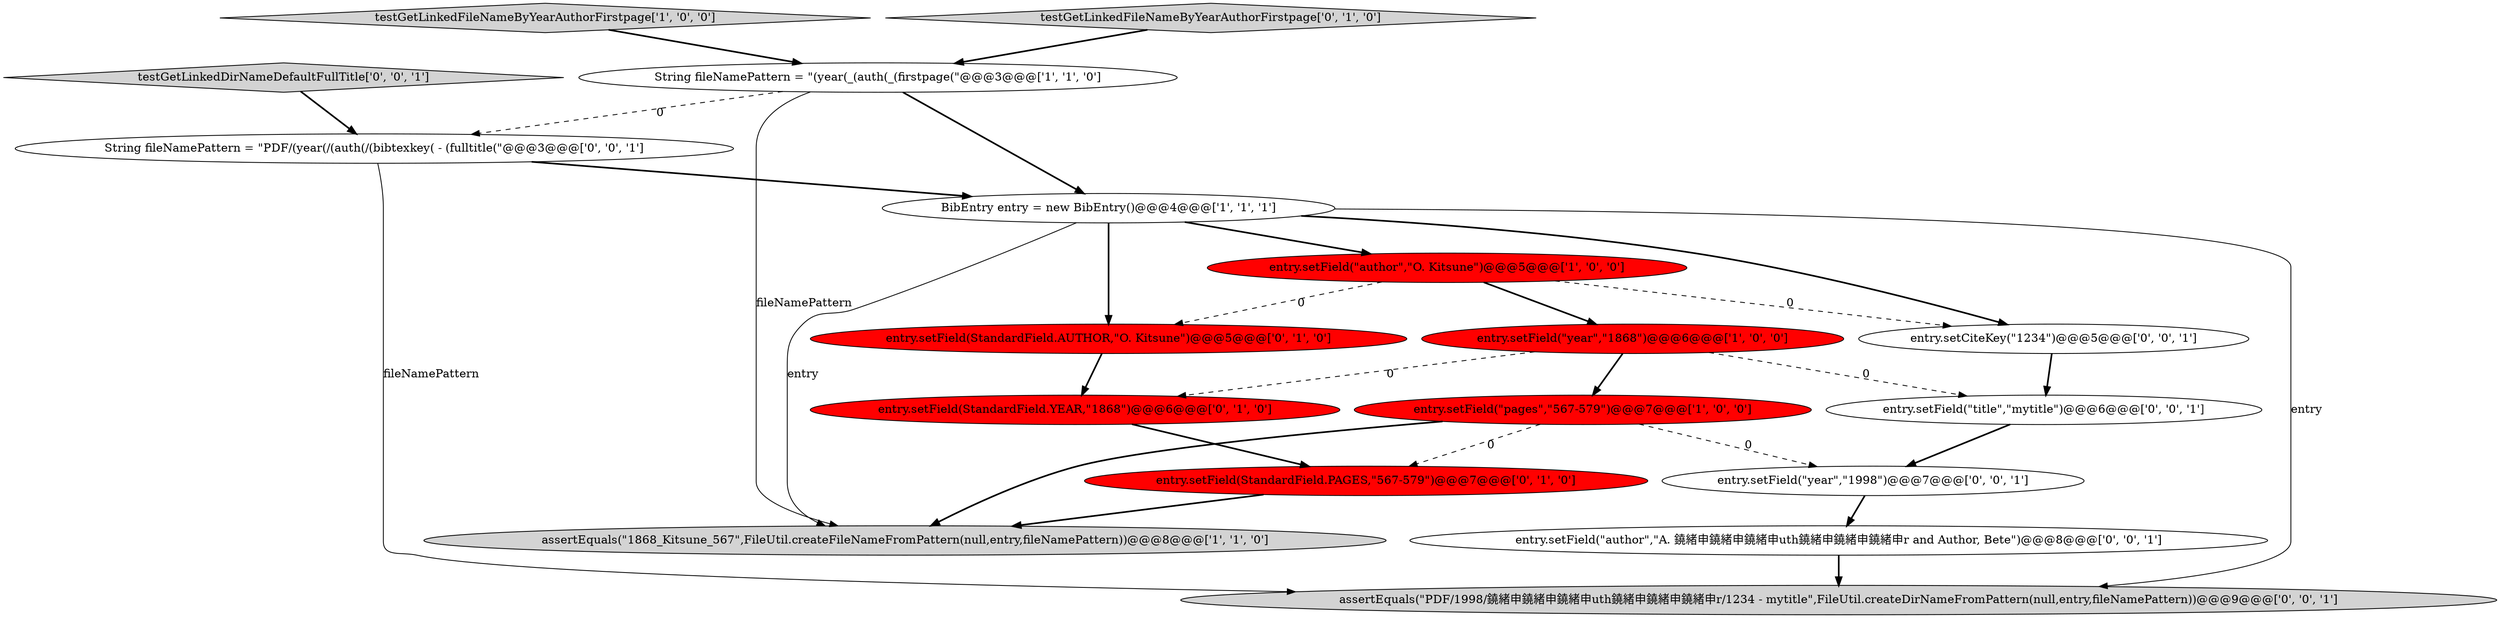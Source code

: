 digraph {
10 [style = filled, label = "entry.setField(StandardField.YEAR,\"1868\")@@@6@@@['0', '1', '0']", fillcolor = red, shape = ellipse image = "AAA1AAABBB2BBB"];
14 [style = filled, label = "testGetLinkedDirNameDefaultFullTitle['0', '0', '1']", fillcolor = lightgray, shape = diamond image = "AAA0AAABBB3BBB"];
6 [style = filled, label = "testGetLinkedFileNameByYearAuthorFirstpage['1', '0', '0']", fillcolor = lightgray, shape = diamond image = "AAA0AAABBB1BBB"];
2 [style = filled, label = "entry.setField(\"author\",\"O. Kitsune\")@@@5@@@['1', '0', '0']", fillcolor = red, shape = ellipse image = "AAA1AAABBB1BBB"];
15 [style = filled, label = "assertEquals(\"PDF/1998/鐃緒申鐃緒申鐃緒申uth鐃緒申鐃緒申鐃緒申r/1234 - mytitle\",FileUtil.createDirNameFromPattern(null,entry,fileNamePattern))@@@9@@@['0', '0', '1']", fillcolor = lightgray, shape = ellipse image = "AAA0AAABBB3BBB"];
11 [style = filled, label = "entry.setField(\"author\",\"A. 鐃緒申鐃緒申鐃緒申uth鐃緒申鐃緒申鐃緒申r and Author, Bete\")@@@8@@@['0', '0', '1']", fillcolor = white, shape = ellipse image = "AAA0AAABBB3BBB"];
8 [style = filled, label = "entry.setField(StandardField.AUTHOR,\"O. Kitsune\")@@@5@@@['0', '1', '0']", fillcolor = red, shape = ellipse image = "AAA1AAABBB2BBB"];
0 [style = filled, label = "entry.setField(\"year\",\"1868\")@@@6@@@['1', '0', '0']", fillcolor = red, shape = ellipse image = "AAA1AAABBB1BBB"];
1 [style = filled, label = "String fileNamePattern = \"(year(_(auth(_(firstpage(\"@@@3@@@['1', '1', '0']", fillcolor = white, shape = ellipse image = "AAA0AAABBB1BBB"];
16 [style = filled, label = "entry.setField(\"year\",\"1998\")@@@7@@@['0', '0', '1']", fillcolor = white, shape = ellipse image = "AAA0AAABBB3BBB"];
7 [style = filled, label = "testGetLinkedFileNameByYearAuthorFirstpage['0', '1', '0']", fillcolor = lightgray, shape = diamond image = "AAA0AAABBB2BBB"];
12 [style = filled, label = "entry.setField(\"title\",\"mytitle\")@@@6@@@['0', '0', '1']", fillcolor = white, shape = ellipse image = "AAA0AAABBB3BBB"];
3 [style = filled, label = "assertEquals(\"1868_Kitsune_567\",FileUtil.createFileNameFromPattern(null,entry,fileNamePattern))@@@8@@@['1', '1', '0']", fillcolor = lightgray, shape = ellipse image = "AAA0AAABBB1BBB"];
13 [style = filled, label = "String fileNamePattern = \"PDF/(year(/(auth(/(bibtexkey( - (fulltitle(\"@@@3@@@['0', '0', '1']", fillcolor = white, shape = ellipse image = "AAA0AAABBB3BBB"];
4 [style = filled, label = "BibEntry entry = new BibEntry()@@@4@@@['1', '1', '1']", fillcolor = white, shape = ellipse image = "AAA0AAABBB1BBB"];
9 [style = filled, label = "entry.setField(StandardField.PAGES,\"567-579\")@@@7@@@['0', '1', '0']", fillcolor = red, shape = ellipse image = "AAA1AAABBB2BBB"];
17 [style = filled, label = "entry.setCiteKey(\"1234\")@@@5@@@['0', '0', '1']", fillcolor = white, shape = ellipse image = "AAA0AAABBB3BBB"];
5 [style = filled, label = "entry.setField(\"pages\",\"567-579\")@@@7@@@['1', '0', '0']", fillcolor = red, shape = ellipse image = "AAA1AAABBB1BBB"];
5->3 [style = bold, label=""];
8->10 [style = bold, label=""];
1->4 [style = bold, label=""];
7->1 [style = bold, label=""];
16->11 [style = bold, label=""];
4->17 [style = bold, label=""];
4->15 [style = solid, label="entry"];
5->9 [style = dashed, label="0"];
13->15 [style = solid, label="fileNamePattern"];
12->16 [style = bold, label=""];
4->2 [style = bold, label=""];
0->12 [style = dashed, label="0"];
2->17 [style = dashed, label="0"];
2->8 [style = dashed, label="0"];
0->10 [style = dashed, label="0"];
11->15 [style = bold, label=""];
1->13 [style = dashed, label="0"];
5->16 [style = dashed, label="0"];
6->1 [style = bold, label=""];
4->3 [style = solid, label="entry"];
2->0 [style = bold, label=""];
17->12 [style = bold, label=""];
1->3 [style = solid, label="fileNamePattern"];
9->3 [style = bold, label=""];
4->8 [style = bold, label=""];
10->9 [style = bold, label=""];
14->13 [style = bold, label=""];
0->5 [style = bold, label=""];
13->4 [style = bold, label=""];
}
